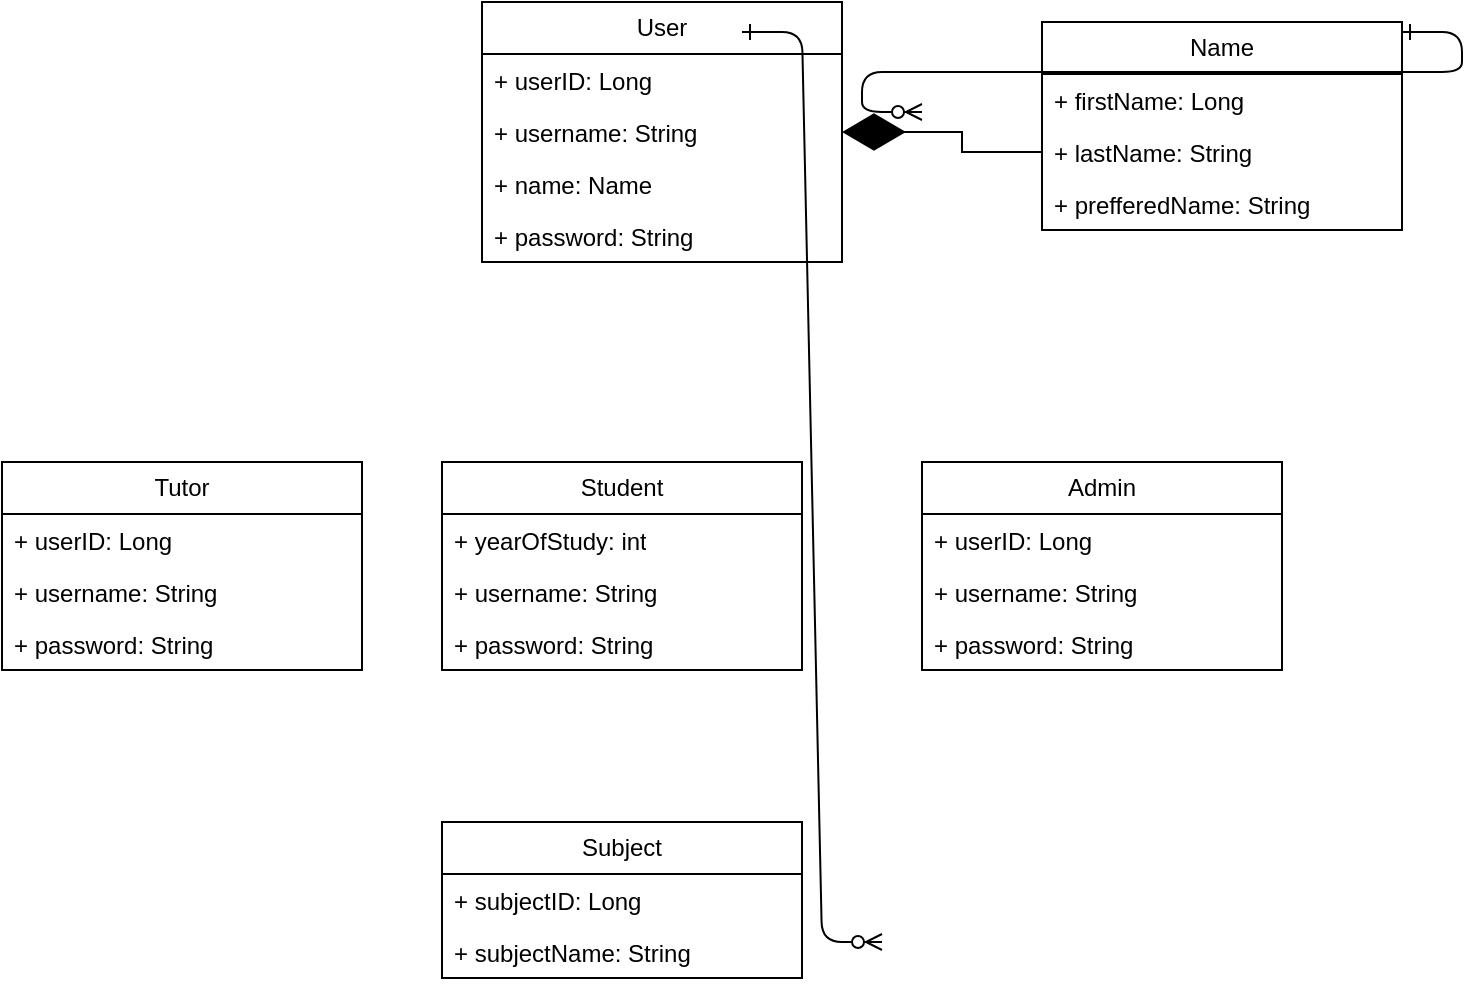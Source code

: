 <mxfile version="26.0.14">
  <diagram id="R2lEEEUBdFMjLlhIrx00" name="Page-1">
    <mxGraphModel dx="1105" dy="549" grid="1" gridSize="10" guides="1" tooltips="1" connect="1" arrows="1" fold="1" page="1" pageScale="1" pageWidth="850" pageHeight="1100" math="0" shadow="0" extFonts="Permanent Marker^https://fonts.googleapis.com/css?family=Permanent+Marker">
      <root>
        <mxCell id="0" />
        <mxCell id="1" parent="0" />
        <mxCell id="C-vyLk0tnHw3VtMMgP7b-1" value="" style="edgeStyle=entityRelationEdgeStyle;endArrow=ERzeroToMany;startArrow=ERone;endFill=1;startFill=0;" parent="1" target="C-vyLk0tnHw3VtMMgP7b-6" edge="1">
          <mxGeometry width="100" height="100" relative="1" as="geometry">
            <mxPoint x="370" y="165" as="sourcePoint" />
            <mxPoint x="440" y="620" as="targetPoint" />
          </mxGeometry>
        </mxCell>
        <mxCell id="C-vyLk0tnHw3VtMMgP7b-12" value="" style="edgeStyle=entityRelationEdgeStyle;endArrow=ERzeroToMany;startArrow=ERone;endFill=1;startFill=0;" parent="1" target="C-vyLk0tnHw3VtMMgP7b-17" edge="1">
          <mxGeometry width="100" height="100" relative="1" as="geometry">
            <mxPoint x="700" y="165" as="sourcePoint" />
            <mxPoint x="460" y="205" as="targetPoint" />
          </mxGeometry>
        </mxCell>
        <mxCell id="Kp8IrU2oM8nuHVyXuGQP-1" value="" style="shape=partialRectangle;overflow=hidden;connectable=0;fillColor=none;top=0;left=0;bottom=0;right=0;" vertex="1" parent="1">
          <mxGeometry x="120" y="190" width="30" height="30" as="geometry">
            <mxRectangle width="30" height="30" as="alternateBounds" />
          </mxGeometry>
        </mxCell>
        <mxCell id="Kp8IrU2oM8nuHVyXuGQP-28" value="User" style="swimlane;fontStyle=0;childLayout=stackLayout;horizontal=1;startSize=26;fillColor=none;horizontalStack=0;resizeParent=1;resizeParentMax=0;resizeLast=0;collapsible=1;marginBottom=0;whiteSpace=wrap;html=1;" vertex="1" parent="1">
          <mxGeometry x="240" y="150" width="180" height="130" as="geometry" />
        </mxCell>
        <mxCell id="Kp8IrU2oM8nuHVyXuGQP-29" value="+ userID: Long" style="text;strokeColor=none;fillColor=none;align=left;verticalAlign=top;spacingLeft=4;spacingRight=4;overflow=hidden;rotatable=0;points=[[0,0.5],[1,0.5]];portConstraint=eastwest;whiteSpace=wrap;html=1;" vertex="1" parent="Kp8IrU2oM8nuHVyXuGQP-28">
          <mxGeometry y="26" width="180" height="26" as="geometry" />
        </mxCell>
        <mxCell id="Kp8IrU2oM8nuHVyXuGQP-30" value="+ username: String" style="text;strokeColor=none;fillColor=none;align=left;verticalAlign=top;spacingLeft=4;spacingRight=4;overflow=hidden;rotatable=0;points=[[0,0.5],[1,0.5]];portConstraint=eastwest;whiteSpace=wrap;html=1;" vertex="1" parent="Kp8IrU2oM8nuHVyXuGQP-28">
          <mxGeometry y="52" width="180" height="26" as="geometry" />
        </mxCell>
        <mxCell id="Kp8IrU2oM8nuHVyXuGQP-49" value="+ name: Name" style="text;strokeColor=none;fillColor=none;align=left;verticalAlign=top;spacingLeft=4;spacingRight=4;overflow=hidden;rotatable=0;points=[[0,0.5],[1,0.5]];portConstraint=eastwest;whiteSpace=wrap;html=1;" vertex="1" parent="Kp8IrU2oM8nuHVyXuGQP-28">
          <mxGeometry y="78" width="180" height="26" as="geometry" />
        </mxCell>
        <mxCell id="Kp8IrU2oM8nuHVyXuGQP-31" value="+ password: String" style="text;strokeColor=none;fillColor=none;align=left;verticalAlign=top;spacingLeft=4;spacingRight=4;overflow=hidden;rotatable=0;points=[[0,0.5],[1,0.5]];portConstraint=eastwest;whiteSpace=wrap;html=1;" vertex="1" parent="Kp8IrU2oM8nuHVyXuGQP-28">
          <mxGeometry y="104" width="180" height="26" as="geometry" />
        </mxCell>
        <mxCell id="Kp8IrU2oM8nuHVyXuGQP-33" value="Student" style="swimlane;fontStyle=0;childLayout=stackLayout;horizontal=1;startSize=26;fillColor=none;horizontalStack=0;resizeParent=1;resizeParentMax=0;resizeLast=0;collapsible=1;marginBottom=0;whiteSpace=wrap;html=1;" vertex="1" parent="1">
          <mxGeometry x="220" y="380" width="180" height="104" as="geometry" />
        </mxCell>
        <mxCell id="Kp8IrU2oM8nuHVyXuGQP-34" value="+ yearOfStudy: int" style="text;strokeColor=none;fillColor=none;align=left;verticalAlign=top;spacingLeft=4;spacingRight=4;overflow=hidden;rotatable=0;points=[[0,0.5],[1,0.5]];portConstraint=eastwest;whiteSpace=wrap;html=1;" vertex="1" parent="Kp8IrU2oM8nuHVyXuGQP-33">
          <mxGeometry y="26" width="180" height="26" as="geometry" />
        </mxCell>
        <mxCell id="Kp8IrU2oM8nuHVyXuGQP-35" value="+ username: String" style="text;strokeColor=none;fillColor=none;align=left;verticalAlign=top;spacingLeft=4;spacingRight=4;overflow=hidden;rotatable=0;points=[[0,0.5],[1,0.5]];portConstraint=eastwest;whiteSpace=wrap;html=1;" vertex="1" parent="Kp8IrU2oM8nuHVyXuGQP-33">
          <mxGeometry y="52" width="180" height="26" as="geometry" />
        </mxCell>
        <mxCell id="Kp8IrU2oM8nuHVyXuGQP-36" value="+ password: String" style="text;strokeColor=none;fillColor=none;align=left;verticalAlign=top;spacingLeft=4;spacingRight=4;overflow=hidden;rotatable=0;points=[[0,0.5],[1,0.5]];portConstraint=eastwest;whiteSpace=wrap;html=1;" vertex="1" parent="Kp8IrU2oM8nuHVyXuGQP-33">
          <mxGeometry y="78" width="180" height="26" as="geometry" />
        </mxCell>
        <mxCell id="Kp8IrU2oM8nuHVyXuGQP-37" value="Admin" style="swimlane;fontStyle=0;childLayout=stackLayout;horizontal=1;startSize=26;fillColor=none;horizontalStack=0;resizeParent=1;resizeParentMax=0;resizeLast=0;collapsible=1;marginBottom=0;whiteSpace=wrap;html=1;" vertex="1" parent="1">
          <mxGeometry x="460" y="380" width="180" height="104" as="geometry" />
        </mxCell>
        <mxCell id="Kp8IrU2oM8nuHVyXuGQP-38" value="+ userID: Long" style="text;strokeColor=none;fillColor=none;align=left;verticalAlign=top;spacingLeft=4;spacingRight=4;overflow=hidden;rotatable=0;points=[[0,0.5],[1,0.5]];portConstraint=eastwest;whiteSpace=wrap;html=1;" vertex="1" parent="Kp8IrU2oM8nuHVyXuGQP-37">
          <mxGeometry y="26" width="180" height="26" as="geometry" />
        </mxCell>
        <mxCell id="Kp8IrU2oM8nuHVyXuGQP-39" value="+ username: String" style="text;strokeColor=none;fillColor=none;align=left;verticalAlign=top;spacingLeft=4;spacingRight=4;overflow=hidden;rotatable=0;points=[[0,0.5],[1,0.5]];portConstraint=eastwest;whiteSpace=wrap;html=1;" vertex="1" parent="Kp8IrU2oM8nuHVyXuGQP-37">
          <mxGeometry y="52" width="180" height="26" as="geometry" />
        </mxCell>
        <mxCell id="Kp8IrU2oM8nuHVyXuGQP-40" value="+ password: String" style="text;strokeColor=none;fillColor=none;align=left;verticalAlign=top;spacingLeft=4;spacingRight=4;overflow=hidden;rotatable=0;points=[[0,0.5],[1,0.5]];portConstraint=eastwest;whiteSpace=wrap;html=1;" vertex="1" parent="Kp8IrU2oM8nuHVyXuGQP-37">
          <mxGeometry y="78" width="180" height="26" as="geometry" />
        </mxCell>
        <mxCell id="Kp8IrU2oM8nuHVyXuGQP-41" value="Tutor" style="swimlane;fontStyle=0;childLayout=stackLayout;horizontal=1;startSize=26;fillColor=none;horizontalStack=0;resizeParent=1;resizeParentMax=0;resizeLast=0;collapsible=1;marginBottom=0;whiteSpace=wrap;html=1;" vertex="1" parent="1">
          <mxGeometry y="380" width="180" height="104" as="geometry" />
        </mxCell>
        <mxCell id="Kp8IrU2oM8nuHVyXuGQP-42" value="+ userID: Long" style="text;strokeColor=none;fillColor=none;align=left;verticalAlign=top;spacingLeft=4;spacingRight=4;overflow=hidden;rotatable=0;points=[[0,0.5],[1,0.5]];portConstraint=eastwest;whiteSpace=wrap;html=1;" vertex="1" parent="Kp8IrU2oM8nuHVyXuGQP-41">
          <mxGeometry y="26" width="180" height="26" as="geometry" />
        </mxCell>
        <mxCell id="Kp8IrU2oM8nuHVyXuGQP-43" value="+ username: String" style="text;strokeColor=none;fillColor=none;align=left;verticalAlign=top;spacingLeft=4;spacingRight=4;overflow=hidden;rotatable=0;points=[[0,0.5],[1,0.5]];portConstraint=eastwest;whiteSpace=wrap;html=1;" vertex="1" parent="Kp8IrU2oM8nuHVyXuGQP-41">
          <mxGeometry y="52" width="180" height="26" as="geometry" />
        </mxCell>
        <mxCell id="Kp8IrU2oM8nuHVyXuGQP-44" value="+ password: String" style="text;strokeColor=none;fillColor=none;align=left;verticalAlign=top;spacingLeft=4;spacingRight=4;overflow=hidden;rotatable=0;points=[[0,0.5],[1,0.5]];portConstraint=eastwest;whiteSpace=wrap;html=1;" vertex="1" parent="Kp8IrU2oM8nuHVyXuGQP-41">
          <mxGeometry y="78" width="180" height="26" as="geometry" />
        </mxCell>
        <mxCell id="Kp8IrU2oM8nuHVyXuGQP-45" value="Subject" style="swimlane;fontStyle=0;childLayout=stackLayout;horizontal=1;startSize=26;fillColor=none;horizontalStack=0;resizeParent=1;resizeParentMax=0;resizeLast=0;collapsible=1;marginBottom=0;whiteSpace=wrap;html=1;" vertex="1" parent="1">
          <mxGeometry x="220" y="560" width="180" height="78" as="geometry" />
        </mxCell>
        <mxCell id="Kp8IrU2oM8nuHVyXuGQP-46" value="+ subjectID: Long" style="text;strokeColor=none;fillColor=none;align=left;verticalAlign=top;spacingLeft=4;spacingRight=4;overflow=hidden;rotatable=0;points=[[0,0.5],[1,0.5]];portConstraint=eastwest;whiteSpace=wrap;html=1;" vertex="1" parent="Kp8IrU2oM8nuHVyXuGQP-45">
          <mxGeometry y="26" width="180" height="26" as="geometry" />
        </mxCell>
        <mxCell id="Kp8IrU2oM8nuHVyXuGQP-47" value="+ subjectName: String" style="text;strokeColor=none;fillColor=none;align=left;verticalAlign=top;spacingLeft=4;spacingRight=4;overflow=hidden;rotatable=0;points=[[0,0.5],[1,0.5]];portConstraint=eastwest;whiteSpace=wrap;html=1;" vertex="1" parent="Kp8IrU2oM8nuHVyXuGQP-45">
          <mxGeometry y="52" width="180" height="26" as="geometry" />
        </mxCell>
        <mxCell id="Kp8IrU2oM8nuHVyXuGQP-50" value="Name" style="swimlane;fontStyle=0;childLayout=stackLayout;horizontal=1;startSize=26;fillColor=none;horizontalStack=0;resizeParent=1;resizeParentMax=0;resizeLast=0;collapsible=1;marginBottom=0;whiteSpace=wrap;html=1;" vertex="1" parent="1">
          <mxGeometry x="520" y="160" width="180" height="104" as="geometry" />
        </mxCell>
        <mxCell id="Kp8IrU2oM8nuHVyXuGQP-51" value="+ firstName: Long" style="text;strokeColor=none;fillColor=none;align=left;verticalAlign=top;spacingLeft=4;spacingRight=4;overflow=hidden;rotatable=0;points=[[0,0.5],[1,0.5]];portConstraint=eastwest;whiteSpace=wrap;html=1;" vertex="1" parent="Kp8IrU2oM8nuHVyXuGQP-50">
          <mxGeometry y="26" width="180" height="26" as="geometry" />
        </mxCell>
        <mxCell id="Kp8IrU2oM8nuHVyXuGQP-52" value="+ lastName: String" style="text;strokeColor=none;fillColor=none;align=left;verticalAlign=top;spacingLeft=4;spacingRight=4;overflow=hidden;rotatable=0;points=[[0,0.5],[1,0.5]];portConstraint=eastwest;whiteSpace=wrap;html=1;" vertex="1" parent="Kp8IrU2oM8nuHVyXuGQP-50">
          <mxGeometry y="52" width="180" height="26" as="geometry" />
        </mxCell>
        <mxCell id="Kp8IrU2oM8nuHVyXuGQP-53" value="+ prefferedName: String" style="text;strokeColor=none;fillColor=none;align=left;verticalAlign=top;spacingLeft=4;spacingRight=4;overflow=hidden;rotatable=0;points=[[0,0.5],[1,0.5]];portConstraint=eastwest;whiteSpace=wrap;html=1;" vertex="1" parent="Kp8IrU2oM8nuHVyXuGQP-50">
          <mxGeometry y="78" width="180" height="26" as="geometry" />
        </mxCell>
        <mxCell id="Kp8IrU2oM8nuHVyXuGQP-55" style="edgeStyle=orthogonalEdgeStyle;rounded=0;orthogonalLoop=1;jettySize=auto;html=1;entryX=1;entryY=0.5;entryDx=0;entryDy=0;endArrow=diamondThin;endFill=1;endSize=29;" edge="1" parent="1" source="Kp8IrU2oM8nuHVyXuGQP-52" target="Kp8IrU2oM8nuHVyXuGQP-30">
          <mxGeometry relative="1" as="geometry" />
        </mxCell>
      </root>
    </mxGraphModel>
  </diagram>
</mxfile>
